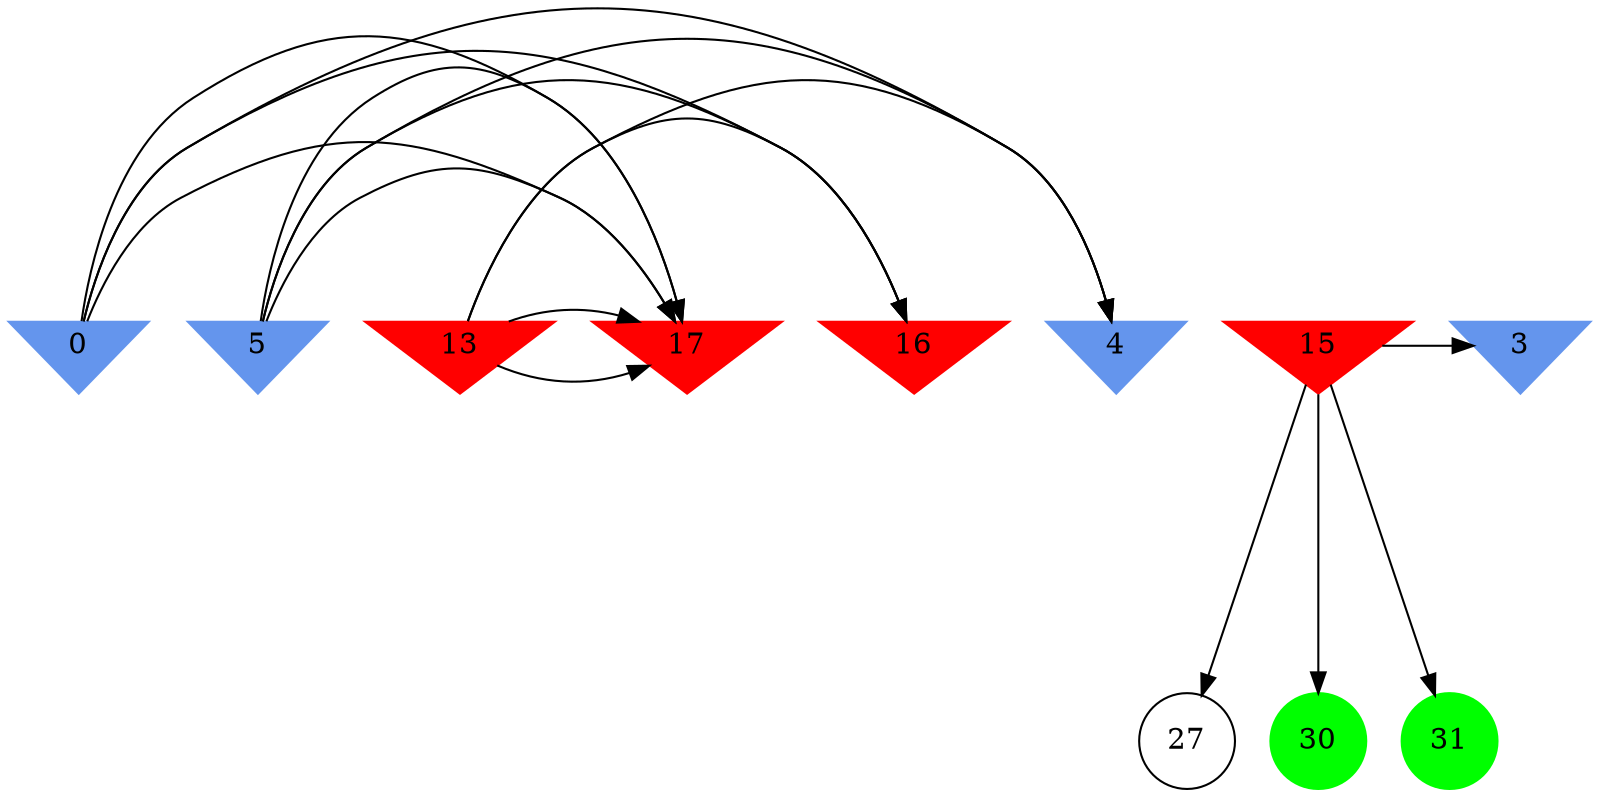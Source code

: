 digraph brain {
	ranksep=2.0;
	0 [shape=invtriangle,style=filled,color=cornflowerblue];
	3 [shape=invtriangle,style=filled,color=cornflowerblue];
	4 [shape=invtriangle,style=filled,color=cornflowerblue];
	5 [shape=invtriangle,style=filled,color=cornflowerblue];
	13 [shape=invtriangle,style=filled,color=red];
	15 [shape=invtriangle,style=filled,color=red];
	16 [shape=invtriangle,style=filled,color=red];
	17 [shape=invtriangle,style=filled,color=red];
	27 [shape=circle,color=black];
	30 [shape=circle,style=filled,color=green];
	31 [shape=circle,style=filled,color=green];
	15	->	27;
	15	->	3;
	15	->	30;
	15	->	31;
	5	->	16;
	5	->	4;
	5	->	17;
	5	->	17;
	13	->	16;
	13	->	4;
	13	->	17;
	13	->	17;
	0	->	16;
	0	->	4;
	0	->	17;
	0	->	17;
	{ rank=same; 0; 3; 4; 5; 13; 15; 16; 17; }
	{ rank=same; 27; }
	{ rank=same; 30; 31; }
}
